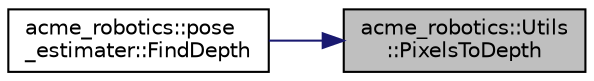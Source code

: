 digraph "acme_robotics::Utils::PixelsToDepth"
{
 // LATEX_PDF_SIZE
  bgcolor="transparent";
  edge [fontname="Helvetica",fontsize="10",labelfontname="Helvetica",labelfontsize="10"];
  node [fontname="Helvetica",fontsize="10",shape=record];
  rankdir="RL";
  Node1 [label="acme_robotics::Utils\l::PixelsToDepth",height=0.2,width=0.4,color="black", fillcolor="grey75", style="filled", fontcolor="black",tooltip="Convert pixel data to depth information."];
  Node1 -> Node2 [dir="back",color="midnightblue",fontsize="10",style="solid",fontname="Helvetica"];
  Node2 [label="acme_robotics::pose\l_estimater::FindDepth",height=0.2,width=0.4,color="black",URL="$classacme__robotics_1_1pose__estimater.html#ada92080cdc68852ecb1e1d0d32ebcd79",tooltip="Initializing essential funtions based on selected mode of operation."];
}

